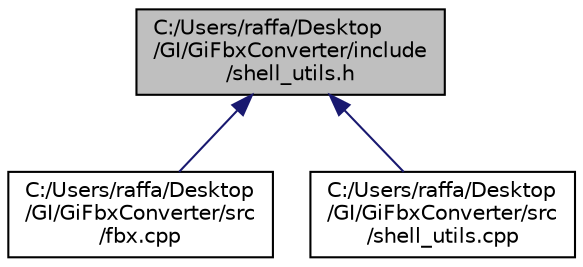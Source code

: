 digraph "C:/Users/raffa/Desktop/GI/GiFbxConverter/include/shell_utils.h"
{
  edge [fontname="Helvetica",fontsize="10",labelfontname="Helvetica",labelfontsize="10"];
  node [fontname="Helvetica",fontsize="10",shape=record];
  Node1 [label="C:/Users/raffa/Desktop\l/GI/GiFbxConverter/include\l/shell_utils.h",height=0.2,width=0.4,color="black", fillcolor="grey75", style="filled", fontcolor="black"];
  Node1 -> Node2 [dir="back",color="midnightblue",fontsize="10",style="solid",fontname="Helvetica"];
  Node2 [label="C:/Users/raffa/Desktop\l/GI/GiFbxConverter/src\l/fbx.cpp",height=0.2,width=0.4,color="black", fillcolor="white", style="filled",URL="$_gi_fbx_converter_2src_2fbx_8cpp.html"];
  Node1 -> Node3 [dir="back",color="midnightblue",fontsize="10",style="solid",fontname="Helvetica"];
  Node3 [label="C:/Users/raffa/Desktop\l/GI/GiFbxConverter/src\l/shell_utils.cpp",height=0.2,width=0.4,color="black", fillcolor="white", style="filled",URL="$shell__utils_8cpp.html"];
}
